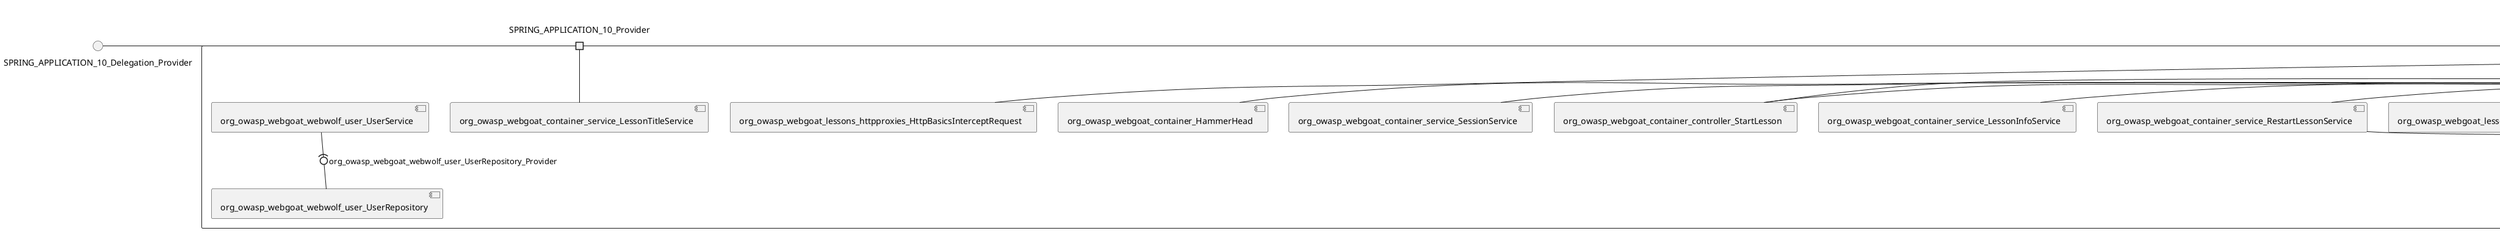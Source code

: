 @startuml
skinparam fixCircleLabelOverlapping true
skinparam componentStyle uml2
() SPRING_APPLICATION_10_Delegation_Provider
() SPRING_APPLICATION_11_Delegation_Provider
() SPRING_APPLICATION_12_Delegation_Provider
() SPRING_APPLICATION_13_Delegation_Provider
() SPRING_APPLICATION_14_Delegation_Provider
() SPRING_APPLICATION_15_Delegation_Provider
() SPRING_APPLICATION_16_Delegation_Provider
() SPRING_APPLICATION_2_Delegation_Provider
() SPRING_APPLICATION_3_Delegation_Provider
() SPRING_APPLICATION_4_Delegation_Provider
() SPRING_APPLICATION_5_Delegation_Provider
() SPRING_APPLICATION_6_Delegation_Provider
() SPRING_APPLICATION_7_Delegation_Provider
() SPRING_APPLICATION_8_Delegation_Provider
() SPRING_APPLICATION_9_Delegation_Provider
() SPRING_APPLICATION_BypassRestrictions_FieldRestrictions_POST_Delegation_Provider
() SPRING_APPLICATION_BypassRestrictions_frontendValidation_POST_Delegation_Provider
() SPRING_APPLICATION_ChromeDevTools_dummy_POST_Delegation_Provider
() SPRING_APPLICATION_ChromeDevTools_network_POST_Delegation_Provider
() SPRING_APPLICATION_CrossSiteScriptingStored_stored_xss_POST_Delegation_Provider
() SPRING_APPLICATION_CrossSiteScriptingStored_stored_xss_follow_up_POST_Delegation_Provider
() SPRING_APPLICATION_CrossSiteScripting_attack1_POST_Delegation_Provider
() SPRING_APPLICATION_CrossSiteScripting_attack3_POST_Delegation_Provider
() SPRING_APPLICATION_CrossSiteScripting_attack4_POST_Delegation_Provider
() SPRING_APPLICATION_CrossSiteScripting_attack5a_GET_Delegation_Provider
() SPRING_APPLICATION_CrossSiteScripting_attack6a_POST_Delegation_Provider
() SPRING_APPLICATION_CrossSiteScripting_dom_follow_up_POST_Delegation_Provider
() SPRING_APPLICATION_CrossSiteScripting_phone_home_xss_POST_Delegation_Provider
() SPRING_APPLICATION_CrossSiteScripting_quiz_GET_POST_Delegation_Provider
() SPRING_APPLICATION_Delegation_Provider
() SPRING_APPLICATION_GET_10_Delegation_Provider
() SPRING_APPLICATION_GET_11_Delegation_Provider
() SPRING_APPLICATION_GET_2_Delegation_Provider
() SPRING_APPLICATION_GET_3_Delegation_Provider
() SPRING_APPLICATION_GET_4_Delegation_Provider
() SPRING_APPLICATION_GET_5_Delegation_Provider
() SPRING_APPLICATION_GET_6_Delegation_Provider
() SPRING_APPLICATION_GET_7_Delegation_Provider
() SPRING_APPLICATION_GET_8_Delegation_Provider
() SPRING_APPLICATION_GET_9_Delegation_Provider
() SPRING_APPLICATION_GET_Delegation_Provider
() SPRING_APPLICATION_HtmlTampering_task_POST_Delegation_Provider
() SPRING_APPLICATION_HttpBasics_attack1_POST_Delegation_Provider
() SPRING_APPLICATION_HttpBasics_attack2_POST_Delegation_Provider
() SPRING_APPLICATION_IDOR_diff_attributes_POST_Delegation_Provider
() SPRING_APPLICATION_IDOR_login_POST_Delegation_Provider
() SPRING_APPLICATION_IDOR_profile_alt_path_POST_Delegation_Provider
() SPRING_APPLICATION_InsecureDeserialization_task_POST_Delegation_Provider
() SPRING_APPLICATION_InsecureLogin_Delegation_Provider
() SPRING_APPLICATION_JWT_decode_POST_Delegation_Provider
() SPRING_APPLICATION_JWT_jku_Delegation_Provider
() SPRING_APPLICATION_JWT_kid_Delegation_Provider
() SPRING_APPLICATION_JWT_quiz_GET_POST_Delegation_Provider
() SPRING_APPLICATION_JWT_refresh_Delegation_Provider
() SPRING_APPLICATION_JWT_secret_POST_Delegation_Provider
() SPRING_APPLICATION_JWT_votings_Delegation_Provider
() SPRING_APPLICATION_LogSpoofing_log_bleeding_POST_Delegation_Provider
() SPRING_APPLICATION_LogSpoofing_log_spoofing_POST_Delegation_Provider
() SPRING_APPLICATION_POST_10_Delegation_Provider
() SPRING_APPLICATION_POST_11_Delegation_Provider
() SPRING_APPLICATION_POST_12_Delegation_Provider
() SPRING_APPLICATION_POST_13_Delegation_Provider
() SPRING_APPLICATION_POST_14_Delegation_Provider
() SPRING_APPLICATION_POST_15_Delegation_Provider
() SPRING_APPLICATION_POST_16_Delegation_Provider
() SPRING_APPLICATION_POST_17_Delegation_Provider
() SPRING_APPLICATION_POST_18_Delegation_Provider
() SPRING_APPLICATION_POST_2_Delegation_Provider
() SPRING_APPLICATION_POST_3_Delegation_Provider
() SPRING_APPLICATION_POST_4_Delegation_Provider
() SPRING_APPLICATION_POST_5_Delegation_Provider
() SPRING_APPLICATION_POST_6_Delegation_Provider
() SPRING_APPLICATION_POST_7_Delegation_Provider
() SPRING_APPLICATION_POST_8_Delegation_Provider
() SPRING_APPLICATION_POST_9_Delegation_Provider
() SPRING_APPLICATION_POST_Delegation_Provider
() SPRING_APPLICATION_PUT_Delegation_Provider
() SPRING_APPLICATION_PasswordReset_ForgotPassword_create_password_reset_link_POST_Delegation_Provider
() SPRING_APPLICATION_PasswordReset_SecurityQuestions_POST_Delegation_Provider
() SPRING_APPLICATION_PasswordReset_reset_Delegation_Provider
() SPRING_APPLICATION_PasswordReset_simple_mail_reset_POST_Delegation_Provider
() SPRING_APPLICATION_PathTraversal_profile_picture_GET_Delegation_Provider
() SPRING_APPLICATION_PathTraversal_profile_picture_fix_GET_Delegation_Provider
() SPRING_APPLICATION_PathTraversal_profile_upload_POST_Delegation_Provider
() SPRING_APPLICATION_PathTraversal_profile_upload_fix_POST_Delegation_Provider
() SPRING_APPLICATION_PathTraversal_profile_upload_remove_user_input_POST_Delegation_Provider
() SPRING_APPLICATION_PathTraversal_random_POST_Delegation_Provider
() SPRING_APPLICATION_PathTraversal_random_picture_GET_Delegation_Provider
() SPRING_APPLICATION_PathTraversal_zip_slip_Delegation_Provider
() SPRING_APPLICATION_SSRF_task1_POST_Delegation_Provider
() SPRING_APPLICATION_SSRF_task2_POST_Delegation_Provider
() SPRING_APPLICATION_SecurePasswords_assignment_POST_Delegation_Provider
() SPRING_APPLICATION_SqlInjectionAdvanced_attack6a_POST_Delegation_Provider
() SPRING_APPLICATION_SqlInjectionAdvanced_attack6b_POST_Delegation_Provider
() SPRING_APPLICATION_SqlInjectionAdvanced_challenge_Login_POST_Delegation_Provider
() SPRING_APPLICATION_SqlInjectionAdvanced_challenge_PUT_Delegation_Provider
() SPRING_APPLICATION_SqlInjectionAdvanced_quiz_GET_POST_Delegation_Provider
() SPRING_APPLICATION_SqlInjectionMitigations_attack10a_POST_Delegation_Provider
() SPRING_APPLICATION_SqlInjectionMitigations_attack10b_POST_Delegation_Provider
() SPRING_APPLICATION_SqlInjectionMitigations_attack12a_POST_Delegation_Provider
() SPRING_APPLICATION_SqlInjectionMitigations_servers_GET_Delegation_Provider
() SPRING_APPLICATION_SqlInjection_assignment5a_POST_Delegation_Provider
() SPRING_APPLICATION_SqlInjection_assignment5b_POST_Delegation_Provider
() SPRING_APPLICATION_SqlInjection_attack10_POST_Delegation_Provider
() SPRING_APPLICATION_SqlInjection_attack2_POST_Delegation_Provider
() SPRING_APPLICATION_SqlInjection_attack3_POST_Delegation_Provider
() SPRING_APPLICATION_SqlInjection_attack4_POST_Delegation_Provider
() SPRING_APPLICATION_SqlInjection_attack5_POST_Delegation_Provider
() SPRING_APPLICATION_SqlInjection_attack8_POST_Delegation_Provider
() SPRING_APPLICATION_SqlInjection_attack9_POST_Delegation_Provider
() SPRING_APPLICATION_SqlOnlyInputValidationOnKeywords_attack_POST_Delegation_Provider
() SPRING_APPLICATION_SqlOnlyInputValidation_attack_POST_Delegation_Provider
() SPRING_APPLICATION_VulnerableComponents_attack1_POST_Delegation_Provider
() SPRING_APPLICATION_WebWolf_GET_Delegation_Provider
() SPRING_APPLICATION_WebWolf_landing_Delegation_Provider
() SPRING_APPLICATION_WebWolf_mail_Delegation_Provider
() SPRING_APPLICATION_challenge_1_POST_Delegation_Provider
() SPRING_APPLICATION_challenge_5_POST_Delegation_Provider
() SPRING_APPLICATION_challenge_7_Delegation_Provider
() SPRING_APPLICATION_challenge_8_Delegation_Provider
() SPRING_APPLICATION_challenge_logo_Delegation_Provider
() SPRING_APPLICATION_cia_quiz_GET_POST_Delegation_Provider
() SPRING_APPLICATION_clientSideFiltering_attack1_POST_Delegation_Provider
() SPRING_APPLICATION_clientSideFiltering_challenge_store_coupons_GET_Delegation_Provider
() SPRING_APPLICATION_clientSideFiltering_getItForFree_POST_Delegation_Provider
() SPRING_APPLICATION_clientSideFiltering_salaries_GET_Delegation_Provider
() SPRING_APPLICATION_crypto_encoding_basic_auth_POST_Delegation_Provider
() SPRING_APPLICATION_crypto_encoding_xor_POST_Delegation_Provider
() SPRING_APPLICATION_crypto_hashing_POST_Delegation_Provider
() SPRING_APPLICATION_crypto_secure_defaults_POST_Delegation_Provider
() SPRING_APPLICATION_crypto_signing_verify_POST_Delegation_Provider
() SPRING_APPLICATION_csrf_feedback_message_POST_Delegation_Provider
() SPRING_APPLICATION_csrf_review_POST_Delegation_Provider
() SPRING_APPLICATION_files_GET_Delegation_Provider
() SPRING_APPLICATION_fileupload_POST_Delegation_Provider
() SPRING_APPLICATION_jwt_Delegation_Provider
() SPRING_APPLICATION_landing_Delegation_Provider
() SPRING_APPLICATION_lesson_template_Delegation_Provider
() SPRING_APPLICATION_login_oauth_mvc_GET_Delegation_Provider
() SPRING_APPLICATION_mail_DELETE_GET_POST_Delegation_Provider
() SPRING_APPLICATION_register_mvc_POST_Delegation_Provider
() SPRING_APPLICATION_registration_GET_Delegation_Provider
() SPRING_APPLICATION_requests_GET_Delegation_Provider
() SPRING_APPLICATION_scoreboard_data_GET_Delegation_Provider
() SPRING_APPLICATION_server_directory_GET_Delegation_Provider
() SPRING_APPLICATION_service_debug_labels_mvc_Delegation_Provider
() SPRING_APPLICATION_service_lessonoverview_mvc_Delegation_Provider
() SPRING_APPLICATION_xxe_comments_GET_Delegation_Provider
rectangle System {
[org_owasp_webgoat_container_HammerHead] [[webgoat-webgoat.repository#_dnMp0nlTEe-IxLWgCuwtOQ]]
[org_owasp_webgoat_container_WebWolfRedirect] [[webgoat-webgoat.repository#_dnMp0nlTEe-IxLWgCuwtOQ]]
[org_owasp_webgoat_container_controller_StartLesson] [[webgoat-webgoat.repository#_dnMp0nlTEe-IxLWgCuwtOQ]]
[org_owasp_webgoat_container_controller_Welcome] [[webgoat-webgoat.repository#_dnMp0nlTEe-IxLWgCuwtOQ]]
[org_owasp_webgoat_container_i18n_PluginMessages_Provider] [[webgoat-webgoat.repository#_dnMp0nlTEe-IxLWgCuwtOQ]]
[org_owasp_webgoat_container_report_ReportCardController] [[webgoat-webgoat.repository#_dnMp0nlTEe-IxLWgCuwtOQ]]
[org_owasp_webgoat_container_service_EnvironmentService] [[webgoat-webgoat.repository#_dnMp0nlTEe-IxLWgCuwtOQ]]
[org_owasp_webgoat_container_service_HintService] [[webgoat-webgoat.repository#_dnMp0nlTEe-IxLWgCuwtOQ]]
[org_owasp_webgoat_container_service_LabelDebugService] [[webgoat-webgoat.repository#_dnMp0nlTEe-IxLWgCuwtOQ]]
[org_owasp_webgoat_container_service_LabelService] [[webgoat-webgoat.repository#_dnMp0nlTEe-IxLWgCuwtOQ]]
[org_owasp_webgoat_container_service_LessonInfoService] [[webgoat-webgoat.repository#_dnMp0nlTEe-IxLWgCuwtOQ]]
[org_owasp_webgoat_container_service_LessonMenuService] [[webgoat-webgoat.repository#_dnMp0nlTEe-IxLWgCuwtOQ]]
[org_owasp_webgoat_container_service_LessonProgressService] [[webgoat-webgoat.repository#_dnMp0nlTEe-IxLWgCuwtOQ]]
[org_owasp_webgoat_container_service_LessonTitleService] [[webgoat-webgoat.repository#_dnMp0nlTEe-IxLWgCuwtOQ]]
[org_owasp_webgoat_container_service_RestartLessonService] [[webgoat-webgoat.repository#_dnMp0nlTEe-IxLWgCuwtOQ]]
[org_owasp_webgoat_container_service_SessionService] [[webgoat-webgoat.repository#_dnMp0nlTEe-IxLWgCuwtOQ]]
[org_owasp_webgoat_container_session_UserSessionData_Provider] [[webgoat-webgoat.repository#_dnMp0nlTEe-IxLWgCuwtOQ]]
[org_owasp_webgoat_container_session_WebSession_Provider] [[webgoat-webgoat.repository#_dnMp0nlTEe-IxLWgCuwtOQ]]
[org_owasp_webgoat_container_users_RegistrationController] [[webgoat-webgoat.repository#_dnMp0nlTEe-IxLWgCuwtOQ]]
[org_owasp_webgoat_container_users_Scoreboard] [[webgoat-webgoat.repository#_dnMp0nlTEe-IxLWgCuwtOQ]]
[org_owasp_webgoat_container_users_UserProgressRepository] [[webgoat-webgoat.repository#_dnMp0nlTEe-IxLWgCuwtOQ]]
[org_owasp_webgoat_container_users_UserRepository] [[webgoat-webgoat.repository#_dnMp0nlTEe-IxLWgCuwtOQ]]
[org_owasp_webgoat_container_users_UserService] [[webgoat-webgoat.repository#_dnMp0nlTEe-IxLWgCuwtOQ]]
[org_owasp_webgoat_lessons_authbypass_VerifyAccount] [[webgoat-webgoat.repository#_dnMp0nlTEe-IxLWgCuwtOQ]]
[org_owasp_webgoat_lessons_bypassrestrictions_BypassRestrictionsFieldRestrictions] [[webgoat-webgoat.repository#_dnMp0nlTEe-IxLWgCuwtOQ]]
[org_owasp_webgoat_lessons_bypassrestrictions_BypassRestrictionsFrontendValidation] [[webgoat-webgoat.repository#_dnMp0nlTEe-IxLWgCuwtOQ]]
[org_owasp_webgoat_lessons_challenges_FlagController] [[webgoat-webgoat.repository#_dnMp0nlTEe-IxLWgCuwtOQ]]
[org_owasp_webgoat_lessons_challenges_challenge1_Assignment1] [[webgoat-webgoat.repository#_dnMp0nlTEe-IxLWgCuwtOQ]]
[org_owasp_webgoat_lessons_challenges_challenge1_ImageServlet] [[webgoat-webgoat.repository#_dnMp0nlTEe-IxLWgCuwtOQ]]
[org_owasp_webgoat_lessons_challenges_challenge5_Assignment5] [[webgoat-webgoat.repository#_dnMp0nlTEe-IxLWgCuwtOQ]]
[org_owasp_webgoat_lessons_challenges_challenge7_Assignment7] [[webgoat-webgoat.repository#_dnMp0nlTEe-IxLWgCuwtOQ]]
[org_owasp_webgoat_lessons_challenges_challenge8_Assignment8] [[webgoat-webgoat.repository#_dnMp0nlTEe-IxLWgCuwtOQ]]
[org_owasp_webgoat_lessons_chromedevtools_NetworkDummy] [[webgoat-webgoat.repository#_dnMp0nlTEe-IxLWgCuwtOQ]]
[org_owasp_webgoat_lessons_chromedevtools_NetworkLesson] [[webgoat-webgoat.repository#_dnMp0nlTEe-IxLWgCuwtOQ]]
[org_owasp_webgoat_lessons_cia_CIAQuiz] [[webgoat-webgoat.repository#_dnMp0nlTEe-IxLWgCuwtOQ]]
[org_owasp_webgoat_lessons_clientsidefiltering_ClientSideFilteringAssignment] [[webgoat-webgoat.repository#_dnMp0nlTEe-IxLWgCuwtOQ]]
[org_owasp_webgoat_lessons_clientsidefiltering_ClientSideFilteringFreeAssignment] [[webgoat-webgoat.repository#_dnMp0nlTEe-IxLWgCuwtOQ]]
[org_owasp_webgoat_lessons_clientsidefiltering_Salaries] [[webgoat-webgoat.repository#_dnMp0nlTEe-IxLWgCuwtOQ]]
[org_owasp_webgoat_lessons_clientsidefiltering_ShopEndpoint] [[webgoat-webgoat.repository#_dnMp0nlTEe-IxLWgCuwtOQ]]
[org_owasp_webgoat_lessons_cryptography_EncodingAssignment] [[webgoat-webgoat.repository#_dnMp0nlTEe-IxLWgCuwtOQ]]
[org_owasp_webgoat_lessons_cryptography_HashingAssignment] [[webgoat-webgoat.repository#_dnMp0nlTEe-IxLWgCuwtOQ]]
[org_owasp_webgoat_lessons_cryptography_SecureDefaultsAssignment] [[webgoat-webgoat.repository#_dnMp0nlTEe-IxLWgCuwtOQ]]
[org_owasp_webgoat_lessons_cryptography_SigningAssignment] [[webgoat-webgoat.repository#_dnMp0nlTEe-IxLWgCuwtOQ]]
[org_owasp_webgoat_lessons_cryptography_XOREncodingAssignment] [[webgoat-webgoat.repository#_dnMp0nlTEe-IxLWgCuwtOQ]]
[org_owasp_webgoat_lessons_csrf_CSRFConfirmFlag1] [[webgoat-webgoat.repository#_dnMp0nlTEe-IxLWgCuwtOQ]]
[org_owasp_webgoat_lessons_csrf_CSRFFeedback] [[webgoat-webgoat.repository#_dnMp0nlTEe-IxLWgCuwtOQ]]
[org_owasp_webgoat_lessons_csrf_CSRFGetFlag] [[webgoat-webgoat.repository#_dnMp0nlTEe-IxLWgCuwtOQ]]
[org_owasp_webgoat_lessons_csrf_CSRFLogin] [[webgoat-webgoat.repository#_dnMp0nlTEe-IxLWgCuwtOQ]]
[org_owasp_webgoat_lessons_csrf_ForgedReviews] [[webgoat-webgoat.repository#_dnMp0nlTEe-IxLWgCuwtOQ]]
[org_owasp_webgoat_lessons_csrf_ObjectMapper_Provider] [[webgoat-webgoat.repository#_dnMp0nlTEe-IxLWgCuwtOQ]]
[org_owasp_webgoat_lessons_deserialization_InsecureDeserializationTask] [[webgoat-webgoat.repository#_dnMp0nlTEe-IxLWgCuwtOQ]]
[org_owasp_webgoat_lessons_hijacksession_HijackSessionAssignment] [[webgoat-webgoat.repository#_dnMp0nlTEe-IxLWgCuwtOQ]]
[org_owasp_webgoat_lessons_hijacksession_cas_HijackSessionAuthenticationProvider] [[webgoat-webgoat.repository#_dnMp0nlTEe-IxLWgCuwtOQ]]
[org_owasp_webgoat_lessons_htmltampering_HtmlTamperingTask] [[webgoat-webgoat.repository#_dnMp0nlTEe-IxLWgCuwtOQ]]
[org_owasp_webgoat_lessons_httpbasics_HttpBasicsLesson] [[webgoat-webgoat.repository#_dnMp0nlTEe-IxLWgCuwtOQ]]
[org_owasp_webgoat_lessons_httpbasics_HttpBasicsQuiz] [[webgoat-webgoat.repository#_dnMp0nlTEe-IxLWgCuwtOQ]]
[org_owasp_webgoat_lessons_httpproxies_HttpBasicsInterceptRequest] [[webgoat-webgoat.repository#_dnMp0nlTEe-IxLWgCuwtOQ]]
[org_owasp_webgoat_lessons_idor_IDORDiffAttributes] [[webgoat-webgoat.repository#_dnMp0nlTEe-IxLWgCuwtOQ]]
[org_owasp_webgoat_lessons_idor_IDOREditOtherProfile] [[webgoat-webgoat.repository#_dnMp0nlTEe-IxLWgCuwtOQ]]
[org_owasp_webgoat_lessons_idor_IDORLogin] [[webgoat-webgoat.repository#_dnMp0nlTEe-IxLWgCuwtOQ]]
[org_owasp_webgoat_lessons_idor_IDORViewOtherProfile] [[webgoat-webgoat.repository#_dnMp0nlTEe-IxLWgCuwtOQ]]
[org_owasp_webgoat_lessons_idor_IDORViewOwnProfile] [[webgoat-webgoat.repository#_dnMp0nlTEe-IxLWgCuwtOQ]]
[org_owasp_webgoat_lessons_idor_IDORViewOwnProfileAltUrl] [[webgoat-webgoat.repository#_dnMp0nlTEe-IxLWgCuwtOQ]]
[org_owasp_webgoat_lessons_insecurelogin_InsecureLoginTask] [[webgoat-webgoat.repository#_dnMp0nlTEe-IxLWgCuwtOQ]]
[org_owasp_webgoat_lessons_jwt_JWTDecodeEndpoint] [[webgoat-webgoat.repository#_dnMp0nlTEe-IxLWgCuwtOQ]]
[org_owasp_webgoat_lessons_jwt_JWTQuiz] [[webgoat-webgoat.repository#_dnMp0nlTEe-IxLWgCuwtOQ]]
[org_owasp_webgoat_lessons_jwt_JWTRefreshEndpoint] [[webgoat-webgoat.repository#_dnMp0nlTEe-IxLWgCuwtOQ]]
[org_owasp_webgoat_lessons_jwt_JWTSecretKeyEndpoint] [[webgoat-webgoat.repository#_dnMp0nlTEe-IxLWgCuwtOQ]]
[org_owasp_webgoat_lessons_jwt_JWTVotesEndpoint] [[webgoat-webgoat.repository#_dnMp0nlTEe-IxLWgCuwtOQ]]
[org_owasp_webgoat_lessons_jwt_claimmisuse_JWTHeaderJKUEndpoint] [[webgoat-webgoat.repository#_dnMp0nlTEe-IxLWgCuwtOQ]]
[org_owasp_webgoat_lessons_jwt_claimmisuse_JWTHeaderKIDEndpoint] [[webgoat-webgoat.repository#_dnMp0nlTEe-IxLWgCuwtOQ]]
[org_owasp_webgoat_lessons_lessontemplate_SampleAttack] [[webgoat-webgoat.repository#_dnMp0nlTEe-IxLWgCuwtOQ]]
[org_owasp_webgoat_lessons_logging_LogBleedingTask] [[webgoat-webgoat.repository#_dnMp0nlTEe-IxLWgCuwtOQ]]
[org_owasp_webgoat_lessons_logging_LogSpoofingTask] [[webgoat-webgoat.repository#_dnMp0nlTEe-IxLWgCuwtOQ]]
[org_owasp_webgoat_lessons_missingac_MissingFunctionACHiddenMenus] [[webgoat-webgoat.repository#_dnMp0nlTEe-IxLWgCuwtOQ]]
[org_owasp_webgoat_lessons_missingac_MissingFunctionACUsers] [[webgoat-webgoat.repository#_dnMp0nlTEe-IxLWgCuwtOQ]]
[org_owasp_webgoat_lessons_missingac_MissingFunctionACYourHash] [[webgoat-webgoat.repository#_dnMp0nlTEe-IxLWgCuwtOQ]]
[org_owasp_webgoat_lessons_missingac_MissingFunctionACYourHashAdmin] [[webgoat-webgoat.repository#_dnMp0nlTEe-IxLWgCuwtOQ]]
[org_owasp_webgoat_lessons_passwordreset_QuestionsAssignment] [[webgoat-webgoat.repository#_dnMp0nlTEe-IxLWgCuwtOQ]]
[org_owasp_webgoat_lessons_passwordreset_ResetLinkAssignment] [[webgoat-webgoat.repository#_dnMp0nlTEe-IxLWgCuwtOQ]]
[org_owasp_webgoat_lessons_passwordreset_ResetLinkAssignmentForgotPassword] [[webgoat-webgoat.repository#_dnMp0nlTEe-IxLWgCuwtOQ]]
[org_owasp_webgoat_lessons_passwordreset_SecurityQuestionAssignment] [[webgoat-webgoat.repository#_dnMp0nlTEe-IxLWgCuwtOQ]]
[org_owasp_webgoat_lessons_passwordreset_SimpleMailAssignment] [[webgoat-webgoat.repository#_dnMp0nlTEe-IxLWgCuwtOQ]]
[org_owasp_webgoat_lessons_passwordreset_TriedQuestions] [[webgoat-webgoat.repository#_dnMp0nlTEe-IxLWgCuwtOQ]]
[org_owasp_webgoat_lessons_pathtraversal_ProfileUpload] [[webgoat-webgoat.repository#_dnMp0nlTEe-IxLWgCuwtOQ]]
[org_owasp_webgoat_lessons_pathtraversal_ProfileUploadFix] [[webgoat-webgoat.repository#_dnMp0nlTEe-IxLWgCuwtOQ]]
[org_owasp_webgoat_lessons_pathtraversal_ProfileUploadRemoveUserInput] [[webgoat-webgoat.repository#_dnMp0nlTEe-IxLWgCuwtOQ]]
[org_owasp_webgoat_lessons_pathtraversal_ProfileUploadRetrieval] [[webgoat-webgoat.repository#_dnMp0nlTEe-IxLWgCuwtOQ]]
[org_owasp_webgoat_lessons_pathtraversal_ProfileZipSlip] [[webgoat-webgoat.repository#_dnMp0nlTEe-IxLWgCuwtOQ]]
[org_owasp_webgoat_lessons_securepasswords_SecurePasswordsAssignment] [[webgoat-webgoat.repository#_dnMp0nlTEe-IxLWgCuwtOQ]]
[org_owasp_webgoat_lessons_spoofcookie_SpoofCookieAssignment] [[webgoat-webgoat.repository#_dnMp0nlTEe-IxLWgCuwtOQ]]
[org_owasp_webgoat_lessons_sqlinjection_advanced_SqlInjectionChallenge] [[webgoat-webgoat.repository#_dnMp0nlTEe-IxLWgCuwtOQ]]
[org_owasp_webgoat_lessons_sqlinjection_advanced_SqlInjectionChallengeLogin] [[webgoat-webgoat.repository#_dnMp0nlTEe-IxLWgCuwtOQ]]
[org_owasp_webgoat_lessons_sqlinjection_advanced_SqlInjectionLesson6a] [[webgoat-webgoat.repository#_dnMp0nlTEe-IxLWgCuwtOQ]]
[org_owasp_webgoat_lessons_sqlinjection_advanced_SqlInjectionLesson6b] [[webgoat-webgoat.repository#_dnMp0nlTEe-IxLWgCuwtOQ]]
[org_owasp_webgoat_lessons_sqlinjection_advanced_SqlInjectionQuiz] [[webgoat-webgoat.repository#_dnMp0nlTEe-IxLWgCuwtOQ]]
[org_owasp_webgoat_lessons_sqlinjection_introduction_SqlInjectionLesson10] [[webgoat-webgoat.repository#_dnMp0nlTEe-IxLWgCuwtOQ]]
[org_owasp_webgoat_lessons_sqlinjection_introduction_SqlInjectionLesson2] [[webgoat-webgoat.repository#_dnMp0nlTEe-IxLWgCuwtOQ]]
[org_owasp_webgoat_lessons_sqlinjection_introduction_SqlInjectionLesson3] [[webgoat-webgoat.repository#_dnMp0nlTEe-IxLWgCuwtOQ]]
[org_owasp_webgoat_lessons_sqlinjection_introduction_SqlInjectionLesson4] [[webgoat-webgoat.repository#_dnMp0nlTEe-IxLWgCuwtOQ]]
[org_owasp_webgoat_lessons_sqlinjection_introduction_SqlInjectionLesson5] [[webgoat-webgoat.repository#_dnMp0nlTEe-IxLWgCuwtOQ]]
[org_owasp_webgoat_lessons_sqlinjection_introduction_SqlInjectionLesson5a] [[webgoat-webgoat.repository#_dnMp0nlTEe-IxLWgCuwtOQ]]
[org_owasp_webgoat_lessons_sqlinjection_introduction_SqlInjectionLesson5b] [[webgoat-webgoat.repository#_dnMp0nlTEe-IxLWgCuwtOQ]]
[org_owasp_webgoat_lessons_sqlinjection_introduction_SqlInjectionLesson8] [[webgoat-webgoat.repository#_dnMp0nlTEe-IxLWgCuwtOQ]]
[org_owasp_webgoat_lessons_sqlinjection_introduction_SqlInjectionLesson9] [[webgoat-webgoat.repository#_dnMp0nlTEe-IxLWgCuwtOQ]]
[org_owasp_webgoat_lessons_sqlinjection_mitigation_Servers] [[webgoat-webgoat.repository#_dnMp0nlTEe-IxLWgCuwtOQ]]
[org_owasp_webgoat_lessons_sqlinjection_mitigation_SqlInjectionLesson10a] [[webgoat-webgoat.repository#_dnMp0nlTEe-IxLWgCuwtOQ]]
[org_owasp_webgoat_lessons_sqlinjection_mitigation_SqlInjectionLesson10b] [[webgoat-webgoat.repository#_dnMp0nlTEe-IxLWgCuwtOQ]]
[org_owasp_webgoat_lessons_sqlinjection_mitigation_SqlInjectionLesson13] [[webgoat-webgoat.repository#_dnMp0nlTEe-IxLWgCuwtOQ]]
[org_owasp_webgoat_lessons_sqlinjection_mitigation_SqlOnlyInputValidation] [[webgoat-webgoat.repository#_dnMp0nlTEe-IxLWgCuwtOQ]]
[org_owasp_webgoat_lessons_sqlinjection_mitigation_SqlOnlyInputValidationOnKeywords] [[webgoat-webgoat.repository#_dnMp0nlTEe-IxLWgCuwtOQ]]
[org_owasp_webgoat_lessons_ssrf_SSRFTask1] [[webgoat-webgoat.repository#_dnMp0nlTEe-IxLWgCuwtOQ]]
[org_owasp_webgoat_lessons_ssrf_SSRFTask2] [[webgoat-webgoat.repository#_dnMp0nlTEe-IxLWgCuwtOQ]]
[org_owasp_webgoat_lessons_vulnerablecomponents_VulnerableComponentsLesson] [[webgoat-webgoat.repository#_dnMp0nlTEe-IxLWgCuwtOQ]]
[org_owasp_webgoat_lessons_webwolfintroduction_LandingAssignment] [[webgoat-webgoat.repository#_dnMp0nlTEe-IxLWgCuwtOQ]]
[org_owasp_webgoat_lessons_webwolfintroduction_MailAssignment] [[webgoat-webgoat.repository#_dnMp0nlTEe-IxLWgCuwtOQ]]
[org_owasp_webgoat_lessons_xss_CrossSiteScriptingLesson1] [[webgoat-webgoat.repository#_dnMp0nlTEe-IxLWgCuwtOQ]]
[org_owasp_webgoat_lessons_xss_CrossSiteScriptingLesson3] [[webgoat-webgoat.repository#_dnMp0nlTEe-IxLWgCuwtOQ]]
[org_owasp_webgoat_lessons_xss_CrossSiteScriptingLesson4] [[webgoat-webgoat.repository#_dnMp0nlTEe-IxLWgCuwtOQ]]
[org_owasp_webgoat_lessons_xss_CrossSiteScriptingLesson5a] [[webgoat-webgoat.repository#_dnMp0nlTEe-IxLWgCuwtOQ]]
[org_owasp_webgoat_lessons_xss_CrossSiteScriptingLesson6a] [[webgoat-webgoat.repository#_dnMp0nlTEe-IxLWgCuwtOQ]]
[org_owasp_webgoat_lessons_xss_CrossSiteScriptingQuiz] [[webgoat-webgoat.repository#_dnMp0nlTEe-IxLWgCuwtOQ]]
[org_owasp_webgoat_lessons_xss_DOMCrossSiteScripting] [[webgoat-webgoat.repository#_dnMp0nlTEe-IxLWgCuwtOQ]]
[org_owasp_webgoat_lessons_xss_DOMCrossSiteScriptingVerifier] [[webgoat-webgoat.repository#_dnMp0nlTEe-IxLWgCuwtOQ]]
[org_owasp_webgoat_lessons_xss_stored_StoredCrossSiteScriptingVerifier] [[webgoat-webgoat.repository#_dnMp0nlTEe-IxLWgCuwtOQ]]
[org_owasp_webgoat_lessons_xss_stored_StoredXssComments] [[webgoat-webgoat.repository#_dnMp0nlTEe-IxLWgCuwtOQ]]
[org_owasp_webgoat_lessons_xxe_BlindSendFileAssignment] [[webgoat-webgoat.repository#_dnMp0nlTEe-IxLWgCuwtOQ]]
[org_owasp_webgoat_lessons_xxe_CommentsCache] [[webgoat-webgoat.repository#_dnMp0nlTEe-IxLWgCuwtOQ]]
[org_owasp_webgoat_lessons_xxe_CommentsEndpoint] [[webgoat-webgoat.repository#_dnMp0nlTEe-IxLWgCuwtOQ]]
[org_owasp_webgoat_lessons_xxe_ContentTypeAssignment] [[webgoat-webgoat.repository#_dnMp0nlTEe-IxLWgCuwtOQ]]
[org_owasp_webgoat_lessons_xxe_SimpleXXE] [[webgoat-webgoat.repository#_dnMp0nlTEe-IxLWgCuwtOQ]]
[org_owasp_webgoat_webwolf_FileServer] [[webgoat-webgoat.repository#_dnMp0nlTEe-IxLWgCuwtOQ]]
[org_owasp_webgoat_webwolf_jwt_JWTController] [[webgoat-webgoat.repository#_dnMp0nlTEe-IxLWgCuwtOQ]]
[org_owasp_webgoat_webwolf_mailbox_MailboxController] [[webgoat-webgoat.repository#_dnMp0nlTEe-IxLWgCuwtOQ]]
[org_owasp_webgoat_webwolf_mailbox_MailboxRepository] [[webgoat-webgoat.repository#_dnMp0nlTEe-IxLWgCuwtOQ]]
[org_owasp_webgoat_webwolf_requests_LandingPage] [[webgoat-webgoat.repository#_dnMp0nlTEe-IxLWgCuwtOQ]]
[org_owasp_webgoat_webwolf_requests_Requests] [[webgoat-webgoat.repository#_dnMp0nlTEe-IxLWgCuwtOQ]]
[org_owasp_webgoat_webwolf_user_UserRepository] [[webgoat-webgoat.repository#_dnMp0nlTEe-IxLWgCuwtOQ]]
[org_owasp_webgoat_webwolf_user_UserService] [[webgoat-webgoat.repository#_dnMp0nlTEe-IxLWgCuwtOQ]]
port SPRING_APPLICATION_10_Provider
SPRING_APPLICATION_10_Delegation_Provider - SPRING_APPLICATION_10_Provider
SPRING_APPLICATION_10_Provider - [org_owasp_webgoat_container_service_LessonTitleService]
port SPRING_APPLICATION_11_Provider
SPRING_APPLICATION_11_Delegation_Provider - SPRING_APPLICATION_11_Provider
SPRING_APPLICATION_11_Provider - [org_owasp_webgoat_lessons_jwt_JWTSecretKeyEndpoint]
port SPRING_APPLICATION_12_Provider
SPRING_APPLICATION_12_Delegation_Provider - SPRING_APPLICATION_12_Provider
SPRING_APPLICATION_12_Provider - [org_owasp_webgoat_webwolf_FileServer]
port SPRING_APPLICATION_13_Provider
SPRING_APPLICATION_13_Delegation_Provider - SPRING_APPLICATION_13_Provider
SPRING_APPLICATION_13_Provider - [org_owasp_webgoat_lessons_httpproxies_HttpBasicsInterceptRequest]
port SPRING_APPLICATION_14_Provider
SPRING_APPLICATION_14_Delegation_Provider - SPRING_APPLICATION_14_Provider
SPRING_APPLICATION_14_Provider - [org_owasp_webgoat_lessons_cryptography_HashingAssignment]
port SPRING_APPLICATION_15_Provider
SPRING_APPLICATION_15_Delegation_Provider - SPRING_APPLICATION_15_Provider
SPRING_APPLICATION_15_Provider - [org_owasp_webgoat_container_service_LabelDebugService]
port SPRING_APPLICATION_16_Provider
SPRING_APPLICATION_16_Delegation_Provider - SPRING_APPLICATION_16_Provider
SPRING_APPLICATION_16_Provider - [org_owasp_webgoat_container_HammerHead]
port SPRING_APPLICATION_2_Provider
SPRING_APPLICATION_2_Delegation_Provider - SPRING_APPLICATION_2_Provider
SPRING_APPLICATION_2_Provider - [org_owasp_webgoat_lessons_cryptography_SigningAssignment]
port SPRING_APPLICATION_3_Provider
SPRING_APPLICATION_3_Delegation_Provider - SPRING_APPLICATION_3_Provider
SPRING_APPLICATION_3_Provider - [org_owasp_webgoat_container_controller_StartLesson]
port SPRING_APPLICATION_4_Provider
SPRING_APPLICATION_4_Delegation_Provider - SPRING_APPLICATION_4_Provider
SPRING_APPLICATION_4_Provider - [org_owasp_webgoat_lessons_xxe_SimpleXXE]
port SPRING_APPLICATION_5_Provider
SPRING_APPLICATION_5_Delegation_Provider - SPRING_APPLICATION_5_Provider
SPRING_APPLICATION_5_Provider - [org_owasp_webgoat_container_service_SessionService]
port SPRING_APPLICATION_6_Provider
SPRING_APPLICATION_6_Delegation_Provider - SPRING_APPLICATION_6_Provider
SPRING_APPLICATION_6_Provider - [org_owasp_webgoat_container_service_LessonInfoService]
port SPRING_APPLICATION_7_Provider
SPRING_APPLICATION_7_Delegation_Provider - SPRING_APPLICATION_7_Provider
SPRING_APPLICATION_7_Provider - [org_owasp_webgoat_container_service_RestartLessonService]
port SPRING_APPLICATION_8_Provider
SPRING_APPLICATION_8_Delegation_Provider - SPRING_APPLICATION_8_Provider
SPRING_APPLICATION_8_Provider - [org_owasp_webgoat_container_controller_StartLesson]
port SPRING_APPLICATION_9_Provider
SPRING_APPLICATION_9_Delegation_Provider - SPRING_APPLICATION_9_Provider
SPRING_APPLICATION_9_Provider - [org_owasp_webgoat_lessons_cryptography_HashingAssignment]
port SPRING_APPLICATION_BypassRestrictions_FieldRestrictions_POST_Provider
SPRING_APPLICATION_BypassRestrictions_FieldRestrictions_POST_Delegation_Provider - SPRING_APPLICATION_BypassRestrictions_FieldRestrictions_POST_Provider
SPRING_APPLICATION_BypassRestrictions_FieldRestrictions_POST_Provider - [org_owasp_webgoat_lessons_bypassrestrictions_BypassRestrictionsFieldRestrictions]
port SPRING_APPLICATION_BypassRestrictions_frontendValidation_POST_Provider
SPRING_APPLICATION_BypassRestrictions_frontendValidation_POST_Delegation_Provider - SPRING_APPLICATION_BypassRestrictions_frontendValidation_POST_Provider
SPRING_APPLICATION_BypassRestrictions_frontendValidation_POST_Provider - [org_owasp_webgoat_lessons_bypassrestrictions_BypassRestrictionsFrontendValidation]
port SPRING_APPLICATION_ChromeDevTools_dummy_POST_Provider
SPRING_APPLICATION_ChromeDevTools_dummy_POST_Delegation_Provider - SPRING_APPLICATION_ChromeDevTools_dummy_POST_Provider
SPRING_APPLICATION_ChromeDevTools_dummy_POST_Provider - [org_owasp_webgoat_lessons_chromedevtools_NetworkDummy]
port SPRING_APPLICATION_ChromeDevTools_network_POST_Provider
SPRING_APPLICATION_ChromeDevTools_network_POST_Delegation_Provider - SPRING_APPLICATION_ChromeDevTools_network_POST_Provider
SPRING_APPLICATION_ChromeDevTools_network_POST_Provider - [org_owasp_webgoat_lessons_chromedevtools_NetworkLesson]
port SPRING_APPLICATION_CrossSiteScriptingStored_stored_xss_POST_Provider
SPRING_APPLICATION_CrossSiteScriptingStored_stored_xss_POST_Delegation_Provider - SPRING_APPLICATION_CrossSiteScriptingStored_stored_xss_POST_Provider
SPRING_APPLICATION_CrossSiteScriptingStored_stored_xss_POST_Provider - [org_owasp_webgoat_lessons_xss_stored_StoredXssComments]
port SPRING_APPLICATION_CrossSiteScriptingStored_stored_xss_follow_up_POST_Provider
SPRING_APPLICATION_CrossSiteScriptingStored_stored_xss_follow_up_POST_Delegation_Provider - SPRING_APPLICATION_CrossSiteScriptingStored_stored_xss_follow_up_POST_Provider
SPRING_APPLICATION_CrossSiteScriptingStored_stored_xss_follow_up_POST_Provider - [org_owasp_webgoat_lessons_xss_stored_StoredCrossSiteScriptingVerifier]
port SPRING_APPLICATION_CrossSiteScripting_attack1_POST_Provider
SPRING_APPLICATION_CrossSiteScripting_attack1_POST_Delegation_Provider - SPRING_APPLICATION_CrossSiteScripting_attack1_POST_Provider
SPRING_APPLICATION_CrossSiteScripting_attack1_POST_Provider - [org_owasp_webgoat_lessons_xss_CrossSiteScriptingLesson1]
port SPRING_APPLICATION_CrossSiteScripting_attack3_POST_Provider
SPRING_APPLICATION_CrossSiteScripting_attack3_POST_Delegation_Provider - SPRING_APPLICATION_CrossSiteScripting_attack3_POST_Provider
SPRING_APPLICATION_CrossSiteScripting_attack3_POST_Provider - [org_owasp_webgoat_lessons_xss_CrossSiteScriptingLesson3]
port SPRING_APPLICATION_CrossSiteScripting_attack4_POST_Provider
SPRING_APPLICATION_CrossSiteScripting_attack4_POST_Delegation_Provider - SPRING_APPLICATION_CrossSiteScripting_attack4_POST_Provider
SPRING_APPLICATION_CrossSiteScripting_attack4_POST_Provider - [org_owasp_webgoat_lessons_xss_CrossSiteScriptingLesson4]
port SPRING_APPLICATION_CrossSiteScripting_attack5a_GET_Provider
SPRING_APPLICATION_CrossSiteScripting_attack5a_GET_Delegation_Provider - SPRING_APPLICATION_CrossSiteScripting_attack5a_GET_Provider
SPRING_APPLICATION_CrossSiteScripting_attack5a_GET_Provider - [org_owasp_webgoat_lessons_xss_CrossSiteScriptingLesson5a]
port SPRING_APPLICATION_CrossSiteScripting_attack6a_POST_Provider
SPRING_APPLICATION_CrossSiteScripting_attack6a_POST_Delegation_Provider - SPRING_APPLICATION_CrossSiteScripting_attack6a_POST_Provider
SPRING_APPLICATION_CrossSiteScripting_attack6a_POST_Provider - [org_owasp_webgoat_lessons_xss_CrossSiteScriptingLesson6a]
port SPRING_APPLICATION_CrossSiteScripting_dom_follow_up_POST_Provider
SPRING_APPLICATION_CrossSiteScripting_dom_follow_up_POST_Delegation_Provider - SPRING_APPLICATION_CrossSiteScripting_dom_follow_up_POST_Provider
SPRING_APPLICATION_CrossSiteScripting_dom_follow_up_POST_Provider - [org_owasp_webgoat_lessons_xss_DOMCrossSiteScriptingVerifier]
port SPRING_APPLICATION_CrossSiteScripting_phone_home_xss_POST_Provider
SPRING_APPLICATION_CrossSiteScripting_phone_home_xss_POST_Delegation_Provider - SPRING_APPLICATION_CrossSiteScripting_phone_home_xss_POST_Provider
SPRING_APPLICATION_CrossSiteScripting_phone_home_xss_POST_Provider - [org_owasp_webgoat_lessons_xss_DOMCrossSiteScripting]
port SPRING_APPLICATION_CrossSiteScripting_quiz_GET_POST_Provider
SPRING_APPLICATION_CrossSiteScripting_quiz_GET_POST_Delegation_Provider - SPRING_APPLICATION_CrossSiteScripting_quiz_GET_POST_Provider
SPRING_APPLICATION_CrossSiteScripting_quiz_GET_POST_Provider - [org_owasp_webgoat_lessons_xss_CrossSiteScriptingQuiz]
port SPRING_APPLICATION_Provider
SPRING_APPLICATION_Delegation_Provider - SPRING_APPLICATION_Provider
SPRING_APPLICATION_Provider - [org_owasp_webgoat_container_service_LessonMenuService]
port SPRING_APPLICATION_GET_10_Provider
SPRING_APPLICATION_GET_10_Delegation_Provider - SPRING_APPLICATION_GET_10_Provider
SPRING_APPLICATION_GET_10_Provider - [org_owasp_webgoat_container_service_HintService]
port SPRING_APPLICATION_GET_11_Provider
SPRING_APPLICATION_GET_11_Delegation_Provider - SPRING_APPLICATION_GET_11_Provider
SPRING_APPLICATION_GET_11_Provider - [org_owasp_webgoat_lessons_idor_IDORViewOtherProfile]
port SPRING_APPLICATION_GET_2_Provider
SPRING_APPLICATION_GET_2_Delegation_Provider - SPRING_APPLICATION_GET_2_Provider
SPRING_APPLICATION_GET_2_Provider - [org_owasp_webgoat_container_service_LabelService]
port SPRING_APPLICATION_GET_3_Provider
SPRING_APPLICATION_GET_3_Delegation_Provider - SPRING_APPLICATION_GET_3_Provider
SPRING_APPLICATION_GET_3_Provider - [org_owasp_webgoat_container_controller_Welcome]
port SPRING_APPLICATION_GET_4_Provider
SPRING_APPLICATION_GET_4_Delegation_Provider - SPRING_APPLICATION_GET_4_Provider
SPRING_APPLICATION_GET_4_Provider - [org_owasp_webgoat_lessons_xss_stored_StoredXssComments]
port SPRING_APPLICATION_GET_5_Provider
SPRING_APPLICATION_GET_5_Delegation_Provider - SPRING_APPLICATION_GET_5_Provider
SPRING_APPLICATION_GET_5_Provider - [org_owasp_webgoat_lessons_missingac_MissingFunctionACUsers]
port SPRING_APPLICATION_GET_6_Provider
SPRING_APPLICATION_GET_6_Delegation_Provider - SPRING_APPLICATION_GET_6_Provider
SPRING_APPLICATION_GET_6_Provider - [org_owasp_webgoat_container_report_ReportCardController]
port SPRING_APPLICATION_GET_7_Provider
SPRING_APPLICATION_GET_7_Delegation_Provider - SPRING_APPLICATION_GET_7_Provider
SPRING_APPLICATION_GET_7_Provider - [org_owasp_webgoat_lessons_spoofcookie_SpoofCookieAssignment]
port SPRING_APPLICATION_GET_8_Provider
SPRING_APPLICATION_GET_8_Delegation_Provider - SPRING_APPLICATION_GET_8_Provider
SPRING_APPLICATION_GET_8_Provider - [org_owasp_webgoat_lessons_cryptography_EncodingAssignment]
port SPRING_APPLICATION_GET_9_Provider
SPRING_APPLICATION_GET_9_Delegation_Provider - SPRING_APPLICATION_GET_9_Provider
SPRING_APPLICATION_GET_9_Provider - [org_owasp_webgoat_lessons_csrf_ForgedReviews]
port SPRING_APPLICATION_GET_Provider
SPRING_APPLICATION_GET_Delegation_Provider - SPRING_APPLICATION_GET_Provider
SPRING_APPLICATION_GET_Provider - [org_owasp_webgoat_lessons_idor_IDORViewOwnProfile]
port SPRING_APPLICATION_HtmlTampering_task_POST_Provider
SPRING_APPLICATION_HtmlTampering_task_POST_Delegation_Provider - SPRING_APPLICATION_HtmlTampering_task_POST_Provider
SPRING_APPLICATION_HtmlTampering_task_POST_Provider - [org_owasp_webgoat_lessons_htmltampering_HtmlTamperingTask]
port SPRING_APPLICATION_HttpBasics_attack1_POST_Provider
SPRING_APPLICATION_HttpBasics_attack1_POST_Delegation_Provider - SPRING_APPLICATION_HttpBasics_attack1_POST_Provider
SPRING_APPLICATION_HttpBasics_attack1_POST_Provider - [org_owasp_webgoat_lessons_httpbasics_HttpBasicsLesson]
port SPRING_APPLICATION_HttpBasics_attack2_POST_Provider
SPRING_APPLICATION_HttpBasics_attack2_POST_Delegation_Provider - SPRING_APPLICATION_HttpBasics_attack2_POST_Provider
SPRING_APPLICATION_HttpBasics_attack2_POST_Provider - [org_owasp_webgoat_lessons_httpbasics_HttpBasicsQuiz]
port SPRING_APPLICATION_IDOR_diff_attributes_POST_Provider
SPRING_APPLICATION_IDOR_diff_attributes_POST_Delegation_Provider - SPRING_APPLICATION_IDOR_diff_attributes_POST_Provider
SPRING_APPLICATION_IDOR_diff_attributes_POST_Provider - [org_owasp_webgoat_lessons_idor_IDORDiffAttributes]
port SPRING_APPLICATION_IDOR_login_POST_Provider
SPRING_APPLICATION_IDOR_login_POST_Delegation_Provider - SPRING_APPLICATION_IDOR_login_POST_Provider
SPRING_APPLICATION_IDOR_login_POST_Provider - [org_owasp_webgoat_lessons_idor_IDORLogin]
port SPRING_APPLICATION_IDOR_profile_alt_path_POST_Provider
SPRING_APPLICATION_IDOR_profile_alt_path_POST_Delegation_Provider - SPRING_APPLICATION_IDOR_profile_alt_path_POST_Provider
SPRING_APPLICATION_IDOR_profile_alt_path_POST_Provider - [org_owasp_webgoat_lessons_idor_IDORViewOwnProfileAltUrl]
port SPRING_APPLICATION_InsecureDeserialization_task_POST_Provider
SPRING_APPLICATION_InsecureDeserialization_task_POST_Delegation_Provider - SPRING_APPLICATION_InsecureDeserialization_task_POST_Provider
SPRING_APPLICATION_InsecureDeserialization_task_POST_Provider - [org_owasp_webgoat_lessons_deserialization_InsecureDeserializationTask]
port SPRING_APPLICATION_InsecureLogin_Provider
SPRING_APPLICATION_InsecureLogin_Delegation_Provider - SPRING_APPLICATION_InsecureLogin_Provider
SPRING_APPLICATION_InsecureLogin_Provider - [org_owasp_webgoat_lessons_insecurelogin_InsecureLoginTask]
port SPRING_APPLICATION_JWT_decode_POST_Provider
SPRING_APPLICATION_JWT_decode_POST_Delegation_Provider - SPRING_APPLICATION_JWT_decode_POST_Provider
SPRING_APPLICATION_JWT_decode_POST_Provider - [org_owasp_webgoat_lessons_jwt_JWTDecodeEndpoint]
port SPRING_APPLICATION_JWT_jku_Provider
SPRING_APPLICATION_JWT_jku_Delegation_Provider - SPRING_APPLICATION_JWT_jku_Provider
SPRING_APPLICATION_JWT_jku_Provider - [org_owasp_webgoat_lessons_jwt_claimmisuse_JWTHeaderJKUEndpoint]
port SPRING_APPLICATION_JWT_kid_Provider
SPRING_APPLICATION_JWT_kid_Delegation_Provider - SPRING_APPLICATION_JWT_kid_Provider
SPRING_APPLICATION_JWT_kid_Provider - [org_owasp_webgoat_lessons_jwt_claimmisuse_JWTHeaderKIDEndpoint]
port SPRING_APPLICATION_JWT_quiz_GET_POST_Provider
SPRING_APPLICATION_JWT_quiz_GET_POST_Delegation_Provider - SPRING_APPLICATION_JWT_quiz_GET_POST_Provider
SPRING_APPLICATION_JWT_quiz_GET_POST_Provider - [org_owasp_webgoat_lessons_jwt_JWTQuiz]
port SPRING_APPLICATION_JWT_refresh_Provider
SPRING_APPLICATION_JWT_refresh_Delegation_Provider - SPRING_APPLICATION_JWT_refresh_Provider
SPRING_APPLICATION_JWT_refresh_Provider - [org_owasp_webgoat_lessons_jwt_JWTRefreshEndpoint]
port SPRING_APPLICATION_JWT_secret_POST_Provider
SPRING_APPLICATION_JWT_secret_POST_Delegation_Provider - SPRING_APPLICATION_JWT_secret_POST_Provider
SPRING_APPLICATION_JWT_secret_POST_Provider - [org_owasp_webgoat_lessons_jwt_JWTSecretKeyEndpoint]
port SPRING_APPLICATION_JWT_votings_Provider
SPRING_APPLICATION_JWT_votings_Delegation_Provider - SPRING_APPLICATION_JWT_votings_Provider
SPRING_APPLICATION_JWT_votings_Provider - [org_owasp_webgoat_lessons_jwt_JWTVotesEndpoint]
port SPRING_APPLICATION_LogSpoofing_log_bleeding_POST_Provider
SPRING_APPLICATION_LogSpoofing_log_bleeding_POST_Delegation_Provider - SPRING_APPLICATION_LogSpoofing_log_bleeding_POST_Provider
SPRING_APPLICATION_LogSpoofing_log_bleeding_POST_Provider - [org_owasp_webgoat_lessons_logging_LogBleedingTask]
port SPRING_APPLICATION_LogSpoofing_log_spoofing_POST_Provider
SPRING_APPLICATION_LogSpoofing_log_spoofing_POST_Delegation_Provider - SPRING_APPLICATION_LogSpoofing_log_spoofing_POST_Provider
SPRING_APPLICATION_LogSpoofing_log_spoofing_POST_Provider - [org_owasp_webgoat_lessons_logging_LogSpoofingTask]
port SPRING_APPLICATION_POST_10_Provider
SPRING_APPLICATION_POST_10_Delegation_Provider - SPRING_APPLICATION_POST_10_Provider
SPRING_APPLICATION_POST_10_Provider - [org_owasp_webgoat_lessons_authbypass_VerifyAccount]
port SPRING_APPLICATION_POST_11_Provider
SPRING_APPLICATION_POST_11_Delegation_Provider - SPRING_APPLICATION_POST_11_Provider
SPRING_APPLICATION_POST_11_Provider - [org_owasp_webgoat_lessons_hijacksession_HijackSessionAssignment]
port SPRING_APPLICATION_POST_12_Provider
SPRING_APPLICATION_POST_12_Delegation_Provider - SPRING_APPLICATION_POST_12_Provider
SPRING_APPLICATION_POST_12_Provider - [org_owasp_webgoat_lessons_passwordreset_SimpleMailAssignment]
port SPRING_APPLICATION_POST_13_Provider
SPRING_APPLICATION_POST_13_Delegation_Provider - SPRING_APPLICATION_POST_13_Provider
SPRING_APPLICATION_POST_13_Provider - [org_owasp_webgoat_lessons_csrf_CSRFGetFlag]
port SPRING_APPLICATION_POST_14_Provider
SPRING_APPLICATION_POST_14_Delegation_Provider - SPRING_APPLICATION_POST_14_Provider
SPRING_APPLICATION_POST_14_Provider - [org_owasp_webgoat_lessons_missingac_MissingFunctionACYourHash]
port SPRING_APPLICATION_POST_15_Provider
SPRING_APPLICATION_POST_15_Delegation_Provider - SPRING_APPLICATION_POST_15_Provider
SPRING_APPLICATION_POST_15_Provider - [org_owasp_webgoat_lessons_chromedevtools_NetworkLesson]
port SPRING_APPLICATION_POST_16_Provider
SPRING_APPLICATION_POST_16_Delegation_Provider - SPRING_APPLICATION_POST_16_Provider
SPRING_APPLICATION_POST_16_Provider - [org_owasp_webgoat_lessons_xxe_ContentTypeAssignment]
port SPRING_APPLICATION_POST_17_Provider
SPRING_APPLICATION_POST_17_Delegation_Provider - SPRING_APPLICATION_POST_17_Provider
SPRING_APPLICATION_POST_17_Provider - [org_owasp_webgoat_lessons_spoofcookie_SpoofCookieAssignment]
port SPRING_APPLICATION_POST_18_Provider
SPRING_APPLICATION_POST_18_Delegation_Provider - SPRING_APPLICATION_POST_18_Provider
SPRING_APPLICATION_POST_18_Provider - [org_owasp_webgoat_lessons_xxe_BlindSendFileAssignment]
port SPRING_APPLICATION_POST_2_Provider
SPRING_APPLICATION_POST_2_Delegation_Provider - SPRING_APPLICATION_POST_2_Provider
SPRING_APPLICATION_POST_2_Provider - [org_owasp_webgoat_lessons_missingac_MissingFunctionACUsers]
port SPRING_APPLICATION_POST_3_Provider
SPRING_APPLICATION_POST_3_Delegation_Provider - SPRING_APPLICATION_POST_3_Provider
SPRING_APPLICATION_POST_3_Provider - [org_owasp_webgoat_lessons_csrf_CSRFConfirmFlag1]
port SPRING_APPLICATION_POST_4_Provider
SPRING_APPLICATION_POST_4_Delegation_Provider - SPRING_APPLICATION_POST_4_Provider
SPRING_APPLICATION_POST_4_Provider - [org_owasp_webgoat_lessons_missingac_MissingFunctionACYourHashAdmin]
port SPRING_APPLICATION_POST_5_Provider
SPRING_APPLICATION_POST_5_Delegation_Provider - SPRING_APPLICATION_POST_5_Provider
SPRING_APPLICATION_POST_5_Provider - [org_owasp_webgoat_lessons_xxe_SimpleXXE]
port SPRING_APPLICATION_POST_6_Provider
SPRING_APPLICATION_POST_6_Delegation_Provider - SPRING_APPLICATION_POST_6_Provider
SPRING_APPLICATION_POST_6_Provider - [org_owasp_webgoat_lessons_csrf_CSRFFeedback]
port SPRING_APPLICATION_POST_7_Provider
SPRING_APPLICATION_POST_7_Delegation_Provider - SPRING_APPLICATION_POST_7_Provider
SPRING_APPLICATION_POST_7_Provider - [org_owasp_webgoat_lessons_challenges_FlagController]
port SPRING_APPLICATION_POST_8_Provider
SPRING_APPLICATION_POST_8_Delegation_Provider - SPRING_APPLICATION_POST_8_Provider
SPRING_APPLICATION_POST_8_Provider - [org_owasp_webgoat_lessons_missingac_MissingFunctionACHiddenMenus]
port SPRING_APPLICATION_POST_9_Provider
SPRING_APPLICATION_POST_9_Delegation_Provider - SPRING_APPLICATION_POST_9_Provider
SPRING_APPLICATION_POST_9_Provider - [org_owasp_webgoat_lessons_csrf_CSRFLogin]
port SPRING_APPLICATION_POST_Provider
SPRING_APPLICATION_POST_Delegation_Provider - SPRING_APPLICATION_POST_Provider
SPRING_APPLICATION_POST_Provider - [org_owasp_webgoat_lessons_passwordreset_QuestionsAssignment]
port SPRING_APPLICATION_PUT_Provider
SPRING_APPLICATION_PUT_Delegation_Provider - SPRING_APPLICATION_PUT_Provider
SPRING_APPLICATION_PUT_Provider - [org_owasp_webgoat_lessons_idor_IDOREditOtherProfile]
port SPRING_APPLICATION_PasswordReset_ForgotPassword_create_password_reset_link_POST_Provider
SPRING_APPLICATION_PasswordReset_ForgotPassword_create_password_reset_link_POST_Delegation_Provider - SPRING_APPLICATION_PasswordReset_ForgotPassword_create_password_reset_link_POST_Provider
SPRING_APPLICATION_PasswordReset_ForgotPassword_create_password_reset_link_POST_Provider - [org_owasp_webgoat_lessons_passwordreset_ResetLinkAssignmentForgotPassword]
port SPRING_APPLICATION_PasswordReset_SecurityQuestions_POST_Provider
SPRING_APPLICATION_PasswordReset_SecurityQuestions_POST_Delegation_Provider - SPRING_APPLICATION_PasswordReset_SecurityQuestions_POST_Provider
SPRING_APPLICATION_PasswordReset_SecurityQuestions_POST_Provider - [org_owasp_webgoat_lessons_passwordreset_SecurityQuestionAssignment]
port SPRING_APPLICATION_PasswordReset_reset_Provider
SPRING_APPLICATION_PasswordReset_reset_Delegation_Provider - SPRING_APPLICATION_PasswordReset_reset_Provider
SPRING_APPLICATION_PasswordReset_reset_Provider - [org_owasp_webgoat_lessons_passwordreset_ResetLinkAssignment]
port SPRING_APPLICATION_PasswordReset_simple_mail_reset_POST_Provider
SPRING_APPLICATION_PasswordReset_simple_mail_reset_POST_Delegation_Provider - SPRING_APPLICATION_PasswordReset_simple_mail_reset_POST_Provider
SPRING_APPLICATION_PasswordReset_simple_mail_reset_POST_Provider - [org_owasp_webgoat_lessons_passwordreset_SimpleMailAssignment]
port SPRING_APPLICATION_PathTraversal_profile_picture_GET_Provider
SPRING_APPLICATION_PathTraversal_profile_picture_GET_Delegation_Provider - SPRING_APPLICATION_PathTraversal_profile_picture_GET_Provider
SPRING_APPLICATION_PathTraversal_profile_picture_GET_Provider - [org_owasp_webgoat_lessons_pathtraversal_ProfileUpload]
port SPRING_APPLICATION_PathTraversal_profile_picture_fix_GET_Provider
SPRING_APPLICATION_PathTraversal_profile_picture_fix_GET_Delegation_Provider - SPRING_APPLICATION_PathTraversal_profile_picture_fix_GET_Provider
SPRING_APPLICATION_PathTraversal_profile_picture_fix_GET_Provider - [org_owasp_webgoat_lessons_pathtraversal_ProfileUploadFix]
port SPRING_APPLICATION_PathTraversal_profile_upload_POST_Provider
SPRING_APPLICATION_PathTraversal_profile_upload_POST_Delegation_Provider - SPRING_APPLICATION_PathTraversal_profile_upload_POST_Provider
SPRING_APPLICATION_PathTraversal_profile_upload_POST_Provider - [org_owasp_webgoat_lessons_pathtraversal_ProfileUpload]
port SPRING_APPLICATION_PathTraversal_profile_upload_fix_POST_Provider
SPRING_APPLICATION_PathTraversal_profile_upload_fix_POST_Delegation_Provider - SPRING_APPLICATION_PathTraversal_profile_upload_fix_POST_Provider
SPRING_APPLICATION_PathTraversal_profile_upload_fix_POST_Provider - [org_owasp_webgoat_lessons_pathtraversal_ProfileUploadFix]
port SPRING_APPLICATION_PathTraversal_profile_upload_remove_user_input_POST_Provider
SPRING_APPLICATION_PathTraversal_profile_upload_remove_user_input_POST_Delegation_Provider - SPRING_APPLICATION_PathTraversal_profile_upload_remove_user_input_POST_Provider
SPRING_APPLICATION_PathTraversal_profile_upload_remove_user_input_POST_Provider - [org_owasp_webgoat_lessons_pathtraversal_ProfileUploadRemoveUserInput]
port SPRING_APPLICATION_PathTraversal_random_POST_Provider
SPRING_APPLICATION_PathTraversal_random_POST_Delegation_Provider - SPRING_APPLICATION_PathTraversal_random_POST_Provider
SPRING_APPLICATION_PathTraversal_random_POST_Provider - [org_owasp_webgoat_lessons_pathtraversal_ProfileUploadRetrieval]
port SPRING_APPLICATION_PathTraversal_random_picture_GET_Provider
SPRING_APPLICATION_PathTraversal_random_picture_GET_Delegation_Provider - SPRING_APPLICATION_PathTraversal_random_picture_GET_Provider
SPRING_APPLICATION_PathTraversal_random_picture_GET_Provider - [org_owasp_webgoat_lessons_pathtraversal_ProfileUploadRetrieval]
port SPRING_APPLICATION_PathTraversal_zip_slip_Provider
SPRING_APPLICATION_PathTraversal_zip_slip_Delegation_Provider - SPRING_APPLICATION_PathTraversal_zip_slip_Provider
SPRING_APPLICATION_PathTraversal_zip_slip_Provider - [org_owasp_webgoat_lessons_pathtraversal_ProfileZipSlip]
port SPRING_APPLICATION_SSRF_task1_POST_Provider
SPRING_APPLICATION_SSRF_task1_POST_Delegation_Provider - SPRING_APPLICATION_SSRF_task1_POST_Provider
SPRING_APPLICATION_SSRF_task1_POST_Provider - [org_owasp_webgoat_lessons_ssrf_SSRFTask1]
port SPRING_APPLICATION_SSRF_task2_POST_Provider
SPRING_APPLICATION_SSRF_task2_POST_Delegation_Provider - SPRING_APPLICATION_SSRF_task2_POST_Provider
SPRING_APPLICATION_SSRF_task2_POST_Provider - [org_owasp_webgoat_lessons_ssrf_SSRFTask2]
port SPRING_APPLICATION_SecurePasswords_assignment_POST_Provider
SPRING_APPLICATION_SecurePasswords_assignment_POST_Delegation_Provider - SPRING_APPLICATION_SecurePasswords_assignment_POST_Provider
SPRING_APPLICATION_SecurePasswords_assignment_POST_Provider - [org_owasp_webgoat_lessons_securepasswords_SecurePasswordsAssignment]
port SPRING_APPLICATION_SqlInjectionAdvanced_attack6a_POST_Provider
SPRING_APPLICATION_SqlInjectionAdvanced_attack6a_POST_Delegation_Provider - SPRING_APPLICATION_SqlInjectionAdvanced_attack6a_POST_Provider
SPRING_APPLICATION_SqlInjectionAdvanced_attack6a_POST_Provider - [org_owasp_webgoat_lessons_sqlinjection_advanced_SqlInjectionLesson6a]
port SPRING_APPLICATION_SqlInjectionAdvanced_attack6b_POST_Provider
SPRING_APPLICATION_SqlInjectionAdvanced_attack6b_POST_Delegation_Provider - SPRING_APPLICATION_SqlInjectionAdvanced_attack6b_POST_Provider
SPRING_APPLICATION_SqlInjectionAdvanced_attack6b_POST_Provider - [org_owasp_webgoat_lessons_sqlinjection_advanced_SqlInjectionLesson6b]
port SPRING_APPLICATION_SqlInjectionAdvanced_challenge_Login_POST_Provider
SPRING_APPLICATION_SqlInjectionAdvanced_challenge_Login_POST_Delegation_Provider - SPRING_APPLICATION_SqlInjectionAdvanced_challenge_Login_POST_Provider
SPRING_APPLICATION_SqlInjectionAdvanced_challenge_Login_POST_Provider - [org_owasp_webgoat_lessons_sqlinjection_advanced_SqlInjectionChallengeLogin]
port SPRING_APPLICATION_SqlInjectionAdvanced_challenge_PUT_Provider
SPRING_APPLICATION_SqlInjectionAdvanced_challenge_PUT_Delegation_Provider - SPRING_APPLICATION_SqlInjectionAdvanced_challenge_PUT_Provider
SPRING_APPLICATION_SqlInjectionAdvanced_challenge_PUT_Provider - [org_owasp_webgoat_lessons_sqlinjection_advanced_SqlInjectionChallenge]
port SPRING_APPLICATION_SqlInjectionAdvanced_quiz_GET_POST_Provider
SPRING_APPLICATION_SqlInjectionAdvanced_quiz_GET_POST_Delegation_Provider - SPRING_APPLICATION_SqlInjectionAdvanced_quiz_GET_POST_Provider
SPRING_APPLICATION_SqlInjectionAdvanced_quiz_GET_POST_Provider - [org_owasp_webgoat_lessons_sqlinjection_advanced_SqlInjectionQuiz]
port SPRING_APPLICATION_SqlInjectionMitigations_attack10a_POST_Provider
SPRING_APPLICATION_SqlInjectionMitigations_attack10a_POST_Delegation_Provider - SPRING_APPLICATION_SqlInjectionMitigations_attack10a_POST_Provider
SPRING_APPLICATION_SqlInjectionMitigations_attack10a_POST_Provider - [org_owasp_webgoat_lessons_sqlinjection_mitigation_SqlInjectionLesson10a]
port SPRING_APPLICATION_SqlInjectionMitigations_attack10b_POST_Provider
SPRING_APPLICATION_SqlInjectionMitigations_attack10b_POST_Delegation_Provider - SPRING_APPLICATION_SqlInjectionMitigations_attack10b_POST_Provider
SPRING_APPLICATION_SqlInjectionMitigations_attack10b_POST_Provider - [org_owasp_webgoat_lessons_sqlinjection_mitigation_SqlInjectionLesson10b]
port SPRING_APPLICATION_SqlInjectionMitigations_attack12a_POST_Provider
SPRING_APPLICATION_SqlInjectionMitigations_attack12a_POST_Delegation_Provider - SPRING_APPLICATION_SqlInjectionMitigations_attack12a_POST_Provider
SPRING_APPLICATION_SqlInjectionMitigations_attack12a_POST_Provider - [org_owasp_webgoat_lessons_sqlinjection_mitigation_SqlInjectionLesson13]
port SPRING_APPLICATION_SqlInjectionMitigations_servers_GET_Provider
SPRING_APPLICATION_SqlInjectionMitigations_servers_GET_Delegation_Provider - SPRING_APPLICATION_SqlInjectionMitigations_servers_GET_Provider
SPRING_APPLICATION_SqlInjectionMitigations_servers_GET_Provider - [org_owasp_webgoat_lessons_sqlinjection_mitigation_Servers]
port SPRING_APPLICATION_SqlInjection_assignment5a_POST_Provider
SPRING_APPLICATION_SqlInjection_assignment5a_POST_Delegation_Provider - SPRING_APPLICATION_SqlInjection_assignment5a_POST_Provider
SPRING_APPLICATION_SqlInjection_assignment5a_POST_Provider - [org_owasp_webgoat_lessons_sqlinjection_introduction_SqlInjectionLesson5a]
port SPRING_APPLICATION_SqlInjection_assignment5b_POST_Provider
SPRING_APPLICATION_SqlInjection_assignment5b_POST_Delegation_Provider - SPRING_APPLICATION_SqlInjection_assignment5b_POST_Provider
SPRING_APPLICATION_SqlInjection_assignment5b_POST_Provider - [org_owasp_webgoat_lessons_sqlinjection_introduction_SqlInjectionLesson5b]
port SPRING_APPLICATION_SqlInjection_attack10_POST_Provider
SPRING_APPLICATION_SqlInjection_attack10_POST_Delegation_Provider - SPRING_APPLICATION_SqlInjection_attack10_POST_Provider
SPRING_APPLICATION_SqlInjection_attack10_POST_Provider - [org_owasp_webgoat_lessons_sqlinjection_introduction_SqlInjectionLesson10]
port SPRING_APPLICATION_SqlInjection_attack2_POST_Provider
SPRING_APPLICATION_SqlInjection_attack2_POST_Delegation_Provider - SPRING_APPLICATION_SqlInjection_attack2_POST_Provider
SPRING_APPLICATION_SqlInjection_attack2_POST_Provider - [org_owasp_webgoat_lessons_sqlinjection_introduction_SqlInjectionLesson2]
port SPRING_APPLICATION_SqlInjection_attack3_POST_Provider
SPRING_APPLICATION_SqlInjection_attack3_POST_Delegation_Provider - SPRING_APPLICATION_SqlInjection_attack3_POST_Provider
SPRING_APPLICATION_SqlInjection_attack3_POST_Provider - [org_owasp_webgoat_lessons_sqlinjection_introduction_SqlInjectionLesson3]
port SPRING_APPLICATION_SqlInjection_attack4_POST_Provider
SPRING_APPLICATION_SqlInjection_attack4_POST_Delegation_Provider - SPRING_APPLICATION_SqlInjection_attack4_POST_Provider
SPRING_APPLICATION_SqlInjection_attack4_POST_Provider - [org_owasp_webgoat_lessons_sqlinjection_introduction_SqlInjectionLesson4]
port SPRING_APPLICATION_SqlInjection_attack5_POST_Provider
SPRING_APPLICATION_SqlInjection_attack5_POST_Delegation_Provider - SPRING_APPLICATION_SqlInjection_attack5_POST_Provider
SPRING_APPLICATION_SqlInjection_attack5_POST_Provider - [org_owasp_webgoat_lessons_sqlinjection_introduction_SqlInjectionLesson5]
port SPRING_APPLICATION_SqlInjection_attack8_POST_Provider
SPRING_APPLICATION_SqlInjection_attack8_POST_Delegation_Provider - SPRING_APPLICATION_SqlInjection_attack8_POST_Provider
SPRING_APPLICATION_SqlInjection_attack8_POST_Provider - [org_owasp_webgoat_lessons_sqlinjection_introduction_SqlInjectionLesson8]
port SPRING_APPLICATION_SqlInjection_attack9_POST_Provider
SPRING_APPLICATION_SqlInjection_attack9_POST_Delegation_Provider - SPRING_APPLICATION_SqlInjection_attack9_POST_Provider
SPRING_APPLICATION_SqlInjection_attack9_POST_Provider - [org_owasp_webgoat_lessons_sqlinjection_introduction_SqlInjectionLesson9]
port SPRING_APPLICATION_SqlOnlyInputValidationOnKeywords_attack_POST_Provider
SPRING_APPLICATION_SqlOnlyInputValidationOnKeywords_attack_POST_Delegation_Provider - SPRING_APPLICATION_SqlOnlyInputValidationOnKeywords_attack_POST_Provider
SPRING_APPLICATION_SqlOnlyInputValidationOnKeywords_attack_POST_Provider - [org_owasp_webgoat_lessons_sqlinjection_mitigation_SqlOnlyInputValidationOnKeywords]
port SPRING_APPLICATION_SqlOnlyInputValidation_attack_POST_Provider
SPRING_APPLICATION_SqlOnlyInputValidation_attack_POST_Delegation_Provider - SPRING_APPLICATION_SqlOnlyInputValidation_attack_POST_Provider
SPRING_APPLICATION_SqlOnlyInputValidation_attack_POST_Provider - [org_owasp_webgoat_lessons_sqlinjection_mitigation_SqlOnlyInputValidation]
port SPRING_APPLICATION_VulnerableComponents_attack1_POST_Provider
SPRING_APPLICATION_VulnerableComponents_attack1_POST_Delegation_Provider - SPRING_APPLICATION_VulnerableComponents_attack1_POST_Provider
SPRING_APPLICATION_VulnerableComponents_attack1_POST_Provider - [org_owasp_webgoat_lessons_vulnerablecomponents_VulnerableComponentsLesson]
port SPRING_APPLICATION_WebWolf_GET_Provider
SPRING_APPLICATION_WebWolf_GET_Delegation_Provider - SPRING_APPLICATION_WebWolf_GET_Provider
SPRING_APPLICATION_WebWolf_GET_Provider - [org_owasp_webgoat_container_WebWolfRedirect]
port SPRING_APPLICATION_WebWolf_landing_Provider
SPRING_APPLICATION_WebWolf_landing_Delegation_Provider - SPRING_APPLICATION_WebWolf_landing_Provider
SPRING_APPLICATION_WebWolf_landing_Provider - [org_owasp_webgoat_lessons_webwolfintroduction_LandingAssignment]
port SPRING_APPLICATION_WebWolf_mail_Provider
SPRING_APPLICATION_WebWolf_mail_Delegation_Provider - SPRING_APPLICATION_WebWolf_mail_Provider
SPRING_APPLICATION_WebWolf_mail_Provider - [org_owasp_webgoat_lessons_webwolfintroduction_MailAssignment]
port SPRING_APPLICATION_challenge_1_POST_Provider
SPRING_APPLICATION_challenge_1_POST_Delegation_Provider - SPRING_APPLICATION_challenge_1_POST_Provider
SPRING_APPLICATION_challenge_1_POST_Provider - [org_owasp_webgoat_lessons_challenges_challenge1_Assignment1]
port SPRING_APPLICATION_challenge_5_POST_Provider
SPRING_APPLICATION_challenge_5_POST_Delegation_Provider - SPRING_APPLICATION_challenge_5_POST_Provider
SPRING_APPLICATION_challenge_5_POST_Provider - [org_owasp_webgoat_lessons_challenges_challenge5_Assignment5]
port SPRING_APPLICATION_challenge_7_Provider
SPRING_APPLICATION_challenge_7_Delegation_Provider - SPRING_APPLICATION_challenge_7_Provider
SPRING_APPLICATION_challenge_7_Provider - [org_owasp_webgoat_lessons_challenges_challenge7_Assignment7]
port SPRING_APPLICATION_challenge_8_Provider
SPRING_APPLICATION_challenge_8_Delegation_Provider - SPRING_APPLICATION_challenge_8_Provider
SPRING_APPLICATION_challenge_8_Provider - [org_owasp_webgoat_lessons_challenges_challenge8_Assignment8]
port SPRING_APPLICATION_challenge_logo_Provider
SPRING_APPLICATION_challenge_logo_Delegation_Provider - SPRING_APPLICATION_challenge_logo_Provider
SPRING_APPLICATION_challenge_logo_Provider - [org_owasp_webgoat_lessons_challenges_challenge1_ImageServlet]
port SPRING_APPLICATION_cia_quiz_GET_POST_Provider
SPRING_APPLICATION_cia_quiz_GET_POST_Delegation_Provider - SPRING_APPLICATION_cia_quiz_GET_POST_Provider
SPRING_APPLICATION_cia_quiz_GET_POST_Provider - [org_owasp_webgoat_lessons_cia_CIAQuiz]
port SPRING_APPLICATION_clientSideFiltering_attack1_POST_Provider
SPRING_APPLICATION_clientSideFiltering_attack1_POST_Delegation_Provider - SPRING_APPLICATION_clientSideFiltering_attack1_POST_Provider
SPRING_APPLICATION_clientSideFiltering_attack1_POST_Provider - [org_owasp_webgoat_lessons_clientsidefiltering_ClientSideFilteringAssignment]
port SPRING_APPLICATION_clientSideFiltering_challenge_store_coupons_GET_Provider
SPRING_APPLICATION_clientSideFiltering_challenge_store_coupons_GET_Delegation_Provider - SPRING_APPLICATION_clientSideFiltering_challenge_store_coupons_GET_Provider
SPRING_APPLICATION_clientSideFiltering_challenge_store_coupons_GET_Provider - [org_owasp_webgoat_lessons_clientsidefiltering_ShopEndpoint]
port SPRING_APPLICATION_clientSideFiltering_getItForFree_POST_Provider
SPRING_APPLICATION_clientSideFiltering_getItForFree_POST_Delegation_Provider - SPRING_APPLICATION_clientSideFiltering_getItForFree_POST_Provider
SPRING_APPLICATION_clientSideFiltering_getItForFree_POST_Provider - [org_owasp_webgoat_lessons_clientsidefiltering_ClientSideFilteringFreeAssignment]
port SPRING_APPLICATION_clientSideFiltering_salaries_GET_Provider
SPRING_APPLICATION_clientSideFiltering_salaries_GET_Delegation_Provider - SPRING_APPLICATION_clientSideFiltering_salaries_GET_Provider
SPRING_APPLICATION_clientSideFiltering_salaries_GET_Provider - [org_owasp_webgoat_lessons_clientsidefiltering_Salaries]
port SPRING_APPLICATION_crypto_encoding_basic_auth_POST_Provider
SPRING_APPLICATION_crypto_encoding_basic_auth_POST_Delegation_Provider - SPRING_APPLICATION_crypto_encoding_basic_auth_POST_Provider
SPRING_APPLICATION_crypto_encoding_basic_auth_POST_Provider - [org_owasp_webgoat_lessons_cryptography_EncodingAssignment]
port SPRING_APPLICATION_crypto_encoding_xor_POST_Provider
SPRING_APPLICATION_crypto_encoding_xor_POST_Delegation_Provider - SPRING_APPLICATION_crypto_encoding_xor_POST_Provider
SPRING_APPLICATION_crypto_encoding_xor_POST_Provider - [org_owasp_webgoat_lessons_cryptography_XOREncodingAssignment]
port SPRING_APPLICATION_crypto_hashing_POST_Provider
SPRING_APPLICATION_crypto_hashing_POST_Delegation_Provider - SPRING_APPLICATION_crypto_hashing_POST_Provider
SPRING_APPLICATION_crypto_hashing_POST_Provider - [org_owasp_webgoat_lessons_cryptography_HashingAssignment]
port SPRING_APPLICATION_crypto_secure_defaults_POST_Provider
SPRING_APPLICATION_crypto_secure_defaults_POST_Delegation_Provider - SPRING_APPLICATION_crypto_secure_defaults_POST_Provider
SPRING_APPLICATION_crypto_secure_defaults_POST_Provider - [org_owasp_webgoat_lessons_cryptography_SecureDefaultsAssignment]
port SPRING_APPLICATION_crypto_signing_verify_POST_Provider
SPRING_APPLICATION_crypto_signing_verify_POST_Delegation_Provider - SPRING_APPLICATION_crypto_signing_verify_POST_Provider
SPRING_APPLICATION_crypto_signing_verify_POST_Provider - [org_owasp_webgoat_lessons_cryptography_SigningAssignment]
port SPRING_APPLICATION_csrf_feedback_message_POST_Provider
SPRING_APPLICATION_csrf_feedback_message_POST_Delegation_Provider - SPRING_APPLICATION_csrf_feedback_message_POST_Provider
SPRING_APPLICATION_csrf_feedback_message_POST_Provider - [org_owasp_webgoat_lessons_csrf_CSRFFeedback]
port SPRING_APPLICATION_csrf_review_POST_Provider
SPRING_APPLICATION_csrf_review_POST_Delegation_Provider - SPRING_APPLICATION_csrf_review_POST_Provider
SPRING_APPLICATION_csrf_review_POST_Provider - [org_owasp_webgoat_lessons_csrf_ForgedReviews]
port SPRING_APPLICATION_files_GET_Provider
SPRING_APPLICATION_files_GET_Delegation_Provider - SPRING_APPLICATION_files_GET_Provider
SPRING_APPLICATION_files_GET_Provider - [org_owasp_webgoat_webwolf_FileServer]
port SPRING_APPLICATION_fileupload_POST_Provider
SPRING_APPLICATION_fileupload_POST_Delegation_Provider - SPRING_APPLICATION_fileupload_POST_Provider
SPRING_APPLICATION_fileupload_POST_Provider - [org_owasp_webgoat_webwolf_FileServer]
port SPRING_APPLICATION_jwt_Provider
SPRING_APPLICATION_jwt_Delegation_Provider - SPRING_APPLICATION_jwt_Provider
SPRING_APPLICATION_jwt_Provider - [org_owasp_webgoat_webwolf_jwt_JWTController]
port SPRING_APPLICATION_landing_Provider
SPRING_APPLICATION_landing_Delegation_Provider - SPRING_APPLICATION_landing_Provider
SPRING_APPLICATION_landing_Provider - [org_owasp_webgoat_webwolf_requests_LandingPage]
port SPRING_APPLICATION_lesson_template_Provider
SPRING_APPLICATION_lesson_template_Delegation_Provider - SPRING_APPLICATION_lesson_template_Provider
SPRING_APPLICATION_lesson_template_Provider - [org_owasp_webgoat_lessons_lessontemplate_SampleAttack]
port SPRING_APPLICATION_login_oauth_mvc_GET_Provider
SPRING_APPLICATION_login_oauth_mvc_GET_Delegation_Provider - SPRING_APPLICATION_login_oauth_mvc_GET_Provider
SPRING_APPLICATION_login_oauth_mvc_GET_Provider - [org_owasp_webgoat_container_users_RegistrationController]
port SPRING_APPLICATION_mail_DELETE_GET_POST_Provider
SPRING_APPLICATION_mail_DELETE_GET_POST_Delegation_Provider - SPRING_APPLICATION_mail_DELETE_GET_POST_Provider
SPRING_APPLICATION_mail_DELETE_GET_POST_Provider - [org_owasp_webgoat_webwolf_mailbox_MailboxController]
port SPRING_APPLICATION_register_mvc_POST_Provider
SPRING_APPLICATION_register_mvc_POST_Delegation_Provider - SPRING_APPLICATION_register_mvc_POST_Provider
SPRING_APPLICATION_register_mvc_POST_Provider - [org_owasp_webgoat_container_users_RegistrationController]
port SPRING_APPLICATION_registration_GET_Provider
SPRING_APPLICATION_registration_GET_Delegation_Provider - SPRING_APPLICATION_registration_GET_Provider
SPRING_APPLICATION_registration_GET_Provider - [org_owasp_webgoat_container_users_RegistrationController]
port SPRING_APPLICATION_requests_GET_Provider
SPRING_APPLICATION_requests_GET_Delegation_Provider - SPRING_APPLICATION_requests_GET_Provider
SPRING_APPLICATION_requests_GET_Provider - [org_owasp_webgoat_webwolf_requests_Requests]
port SPRING_APPLICATION_scoreboard_data_GET_Provider
SPRING_APPLICATION_scoreboard_data_GET_Delegation_Provider - SPRING_APPLICATION_scoreboard_data_GET_Provider
SPRING_APPLICATION_scoreboard_data_GET_Provider - [org_owasp_webgoat_container_users_Scoreboard]
port SPRING_APPLICATION_server_directory_GET_Provider
SPRING_APPLICATION_server_directory_GET_Delegation_Provider - SPRING_APPLICATION_server_directory_GET_Provider
SPRING_APPLICATION_server_directory_GET_Provider - [org_owasp_webgoat_container_service_EnvironmentService]
port SPRING_APPLICATION_service_debug_labels_mvc_Provider
SPRING_APPLICATION_service_debug_labels_mvc_Delegation_Provider - SPRING_APPLICATION_service_debug_labels_mvc_Provider
SPRING_APPLICATION_service_debug_labels_mvc_Provider - [org_owasp_webgoat_container_service_LabelDebugService]
port SPRING_APPLICATION_service_lessonoverview_mvc_Provider
SPRING_APPLICATION_service_lessonoverview_mvc_Delegation_Provider - SPRING_APPLICATION_service_lessonoverview_mvc_Provider
SPRING_APPLICATION_service_lessonoverview_mvc_Provider - [org_owasp_webgoat_container_service_LessonProgressService]
port SPRING_APPLICATION_xxe_comments_GET_Provider
SPRING_APPLICATION_xxe_comments_GET_Delegation_Provider - SPRING_APPLICATION_xxe_comments_GET_Provider
SPRING_APPLICATION_xxe_comments_GET_Provider - [org_owasp_webgoat_lessons_xxe_CommentsEndpoint]
[org_owasp_webgoat_lessons_csrf_CSRFGetFlag] -(0- [org_owasp_webgoat_container_i18n_PluginMessages_Provider] : org_owasp_webgoat_container_i18n_PluginMessages_Provider
[org_owasp_webgoat_lessons_csrf_CSRFGetFlag] -(0- [org_owasp_webgoat_container_session_UserSessionData_Provider] : org_owasp_webgoat_container_session_UserSessionData_Provider
[org_owasp_webgoat_lessons_xss_CrossSiteScriptingLesson5a] -(0- [org_owasp_webgoat_container_session_UserSessionData_Provider] : org_owasp_webgoat_container_session_UserSessionData_Provider
[org_owasp_webgoat_lessons_csrf_CSRFConfirmFlag1] -(0- [org_owasp_webgoat_container_session_UserSessionData_Provider] : org_owasp_webgoat_container_session_UserSessionData_Provider
[org_owasp_webgoat_lessons_lessontemplate_SampleAttack] -(0- [org_owasp_webgoat_container_session_UserSessionData_Provider] : org_owasp_webgoat_container_session_UserSessionData_Provider
[org_owasp_webgoat_lessons_idor_IDORViewOtherProfile] -(0- [org_owasp_webgoat_container_session_UserSessionData_Provider] : org_owasp_webgoat_container_session_UserSessionData_Provider
[org_owasp_webgoat_lessons_authbypass_VerifyAccount] -(0- [org_owasp_webgoat_container_session_UserSessionData_Provider] : org_owasp_webgoat_container_session_UserSessionData_Provider
[org_owasp_webgoat_lessons_xss_CrossSiteScriptingLesson6a] -(0- [org_owasp_webgoat_container_session_UserSessionData_Provider] : org_owasp_webgoat_container_session_UserSessionData_Provider
[org_owasp_webgoat_lessons_idor_IDOREditOtherProfile] -(0- [org_owasp_webgoat_container_session_UserSessionData_Provider] : org_owasp_webgoat_container_session_UserSessionData_Provider
[org_owasp_webgoat_lessons_idor_IDORViewOwnProfileAltUrl] -(0- [org_owasp_webgoat_container_session_UserSessionData_Provider] : org_owasp_webgoat_container_session_UserSessionData_Provider
[org_owasp_webgoat_lessons_idor_IDORViewOwnProfile] -(0- [org_owasp_webgoat_container_session_UserSessionData_Provider] : org_owasp_webgoat_container_session_UserSessionData_Provider
[org_owasp_webgoat_lessons_csrf_CSRFFeedback] -(0- [org_owasp_webgoat_container_session_UserSessionData_Provider] : org_owasp_webgoat_container_session_UserSessionData_Provider
[org_owasp_webgoat_lessons_authbypass_VerifyAccount] -(0- [org_owasp_webgoat_container_session_WebSession_Provider] : org_owasp_webgoat_container_session_WebSession_Provider
[org_owasp_webgoat_lessons_xss_stored_StoredXssComments] -(0- [org_owasp_webgoat_container_session_WebSession_Provider] : org_owasp_webgoat_container_session_WebSession_Provider
[org_owasp_webgoat_lessons_csrf_ForgedReviews] -(0- [org_owasp_webgoat_container_session_WebSession_Provider] : org_owasp_webgoat_container_session_WebSession_Provider
[org_owasp_webgoat_lessons_xxe_ContentTypeAssignment] -(0- [org_owasp_webgoat_container_session_WebSession_Provider] : org_owasp_webgoat_container_session_WebSession_Provider
[org_owasp_webgoat_container_report_ReportCardController] -(0- [org_owasp_webgoat_container_users_UserProgressRepository] : org_owasp_webgoat_container_users_UserProgressRepository_Provider
[org_owasp_webgoat_container_users_UserService] -(0- [org_owasp_webgoat_container_users_UserProgressRepository] : org_owasp_webgoat_container_users_UserProgressRepository_Provider
[org_owasp_webgoat_container_service_LessonMenuService] -(0- [org_owasp_webgoat_container_users_UserProgressRepository] : org_owasp_webgoat_container_users_UserProgressRepository_Provider
[org_owasp_webgoat_container_service_LessonProgressService] -(0- [org_owasp_webgoat_container_users_UserProgressRepository] : org_owasp_webgoat_container_users_UserProgressRepository_Provider
[org_owasp_webgoat_container_service_RestartLessonService] -(0- [org_owasp_webgoat_container_users_UserProgressRepository] : org_owasp_webgoat_container_users_UserProgressRepository_Provider
[org_owasp_webgoat_container_users_Scoreboard] -(0- [org_owasp_webgoat_container_users_UserProgressRepository] : org_owasp_webgoat_container_users_UserProgressRepository_Provider
[org_owasp_webgoat_lessons_csrf_CSRFLogin] -(0- [org_owasp_webgoat_container_users_UserProgressRepository] : org_owasp_webgoat_container_users_UserProgressRepository_Provider
[org_owasp_webgoat_container_users_Scoreboard] -(0- [org_owasp_webgoat_container_users_UserRepository] : org_owasp_webgoat_container_users_UserRepository_Provider
[org_owasp_webgoat_container_users_UserService] -(0- [org_owasp_webgoat_container_users_UserRepository] : org_owasp_webgoat_container_users_UserRepository_Provider
[org_owasp_webgoat_lessons_csrf_CSRFFeedback] -(0- [org_owasp_webgoat_lessons_csrf_ObjectMapper_Provider] : org_owasp_webgoat_lessons_csrf_ObjectMapper_Provider
[org_owasp_webgoat_lessons_hijacksession_HijackSessionAssignment] -(0- [org_owasp_webgoat_lessons_hijacksession_cas_HijackSessionAuthenticationProvider] : org_owasp_webgoat_lessons_hijacksession_cas_HijackSessionAuthenticationProvider_Provider
[org_owasp_webgoat_lessons_passwordreset_SecurityQuestionAssignment] -(0- [org_owasp_webgoat_lessons_passwordreset_TriedQuestions] : org_owasp_webgoat_lessons_passwordreset_TriedQuestions_Provider
[org_owasp_webgoat_lessons_xxe_SimpleXXE] -(0- [org_owasp_webgoat_lessons_xxe_CommentsCache] : org_owasp_webgoat_lessons_xxe_CommentsCache_Provider
[org_owasp_webgoat_lessons_xxe_ContentTypeAssignment] -(0- [org_owasp_webgoat_lessons_xxe_CommentsCache] : org_owasp_webgoat_lessons_xxe_CommentsCache_Provider
[org_owasp_webgoat_webwolf_mailbox_MailboxController] -(0- [org_owasp_webgoat_webwolf_mailbox_MailboxRepository] : org_owasp_webgoat_webwolf_mailbox_MailboxRepository_Provider
[org_owasp_webgoat_webwolf_user_UserService] -(0- [org_owasp_webgoat_webwolf_user_UserRepository] : org_owasp_webgoat_webwolf_user_UserRepository_Provider
}

@enduml
